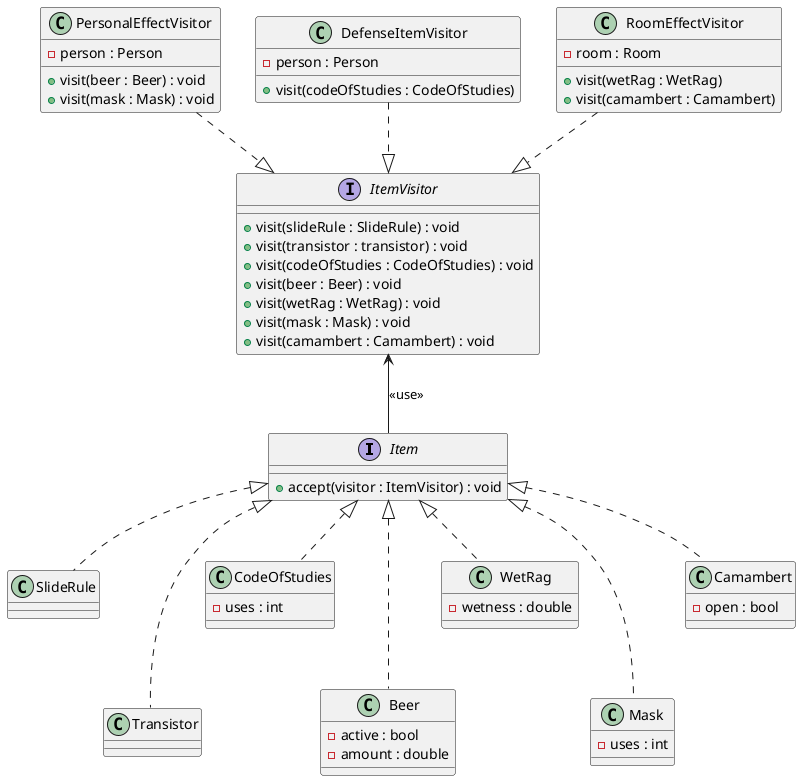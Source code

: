 @startuml visitors

' left to right direction

interface Item {
	+ accept(visitor : ItemVisitor) : void
}

class SlideRule
class Transistor
class CodeOfStudies {
	- uses : int
}
class Beer {
	- active : bool
	- amount : double
}
class WetRag {
	- wetness : double
}
class Mask {
	- uses : int
}
class Camambert {
	- open : bool
}

interface ItemVisitor {
	+ visit(slideRule : SlideRule) : void
	+ visit(transistor : transistor) : void
	+ visit(codeOfStudies : CodeOfStudies) : void
	+ visit(beer : Beer) : void
	+ visit(wetRag : WetRag) : void
	+ visit(mask : Mask) : void
	+ visit(camambert : Camambert) : void
}

class PersonalEffectVisitor {
	- person : Person
	+ visit(beer : Beer) : void
	+ visit(mask : Mask) : void
}

class RoomEffectVisitor {
	- room : Room
	+ visit(wetRag : WetRag)
	+ visit(camambert : Camambert)
}

class DefenseItemVisitor {
	- person : Person
	+ visit(codeOfStudies : CodeOfStudies)
}

together {
	Item <|.- SlideRule
	Item <|.-- Transistor
	Item <|.- CodeOfStudies
	Item <|.-- Beer
	Item <|.- WetRag
	Item <|.-- Mask
	Item <|.- Camambert
}

together {
	ItemVisitor <|.up- RoomEffectVisitor
	ItemVisitor <|.up- DefenseItemVisitor
	ItemVisitor <|.up- PersonalEffectVisitor
}

Item -up-> ItemVisitor : <<use>>

@enduml